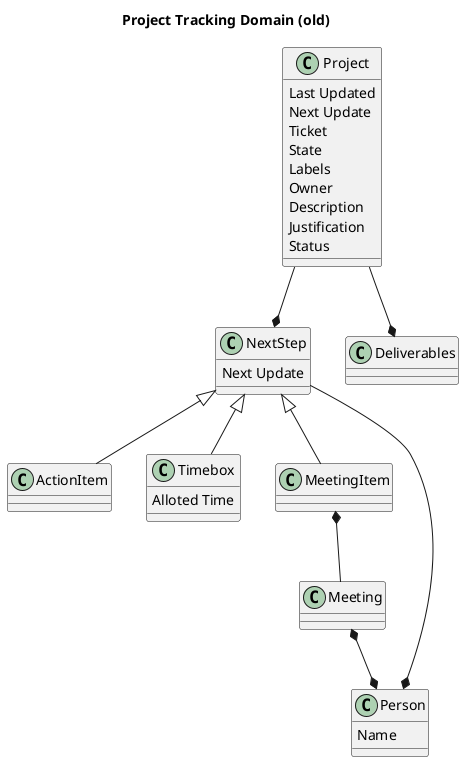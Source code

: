 


@startuml

Title Project Tracking Domain (old)
Project --* NextStep

Project --* Deliverables

NextStep <|-- ActionItem
NextStep <|-- Timebox
NextStep <|-- MeetingItem

Person *-- NextStep

Meeting *--* Person
MeetingItem *-- Meeting

Project : Last Updated
Project : Next Update
Project : Ticket
Project : State
Project : Labels
Project : Owner
Project : Description
Project : Justification
Project : Status

Person : Name

NextStep : Next Update

Timebox : Alloted Time


@enduml


@startuml
title Example taken from the internet
scale 600 width
[*] -> State1
State1 --> State2 : Succeeded
State1 --> [*] : Aborted
State2 --> State3 : Succeeded
State2 --> [*] : Aborted
state State3 {
  state "Accumulate Enough Data\nLong State Name" as long1
  long1 : Just a test
  [*] --> long1
  long1 --> long1 : New Data
  long1 --> ProcessData : Enough Data
}
State3 --> State3 : Failed
State3 --> [*] : Succeeded / Save Result
State3 --> [*] : Aborted
@enduml

@startuml
title Thing
@enduml